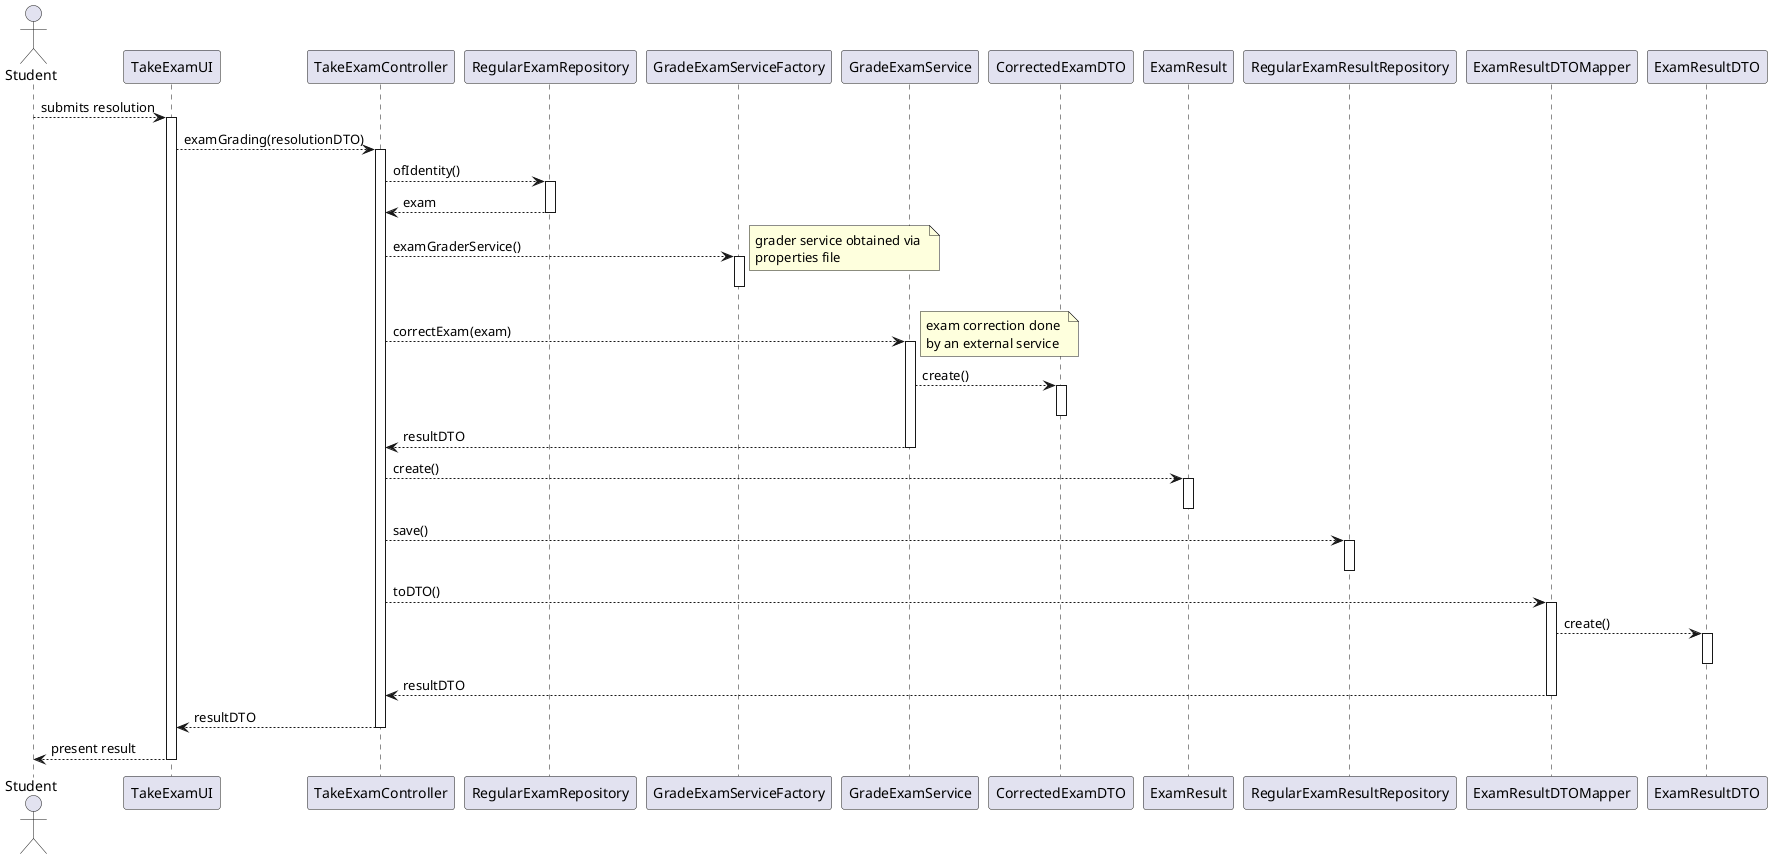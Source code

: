 @startuml
actor Student as student
participant TakeExamUI as ui
participant TakeExamController as ctrl

participant RegularExamRepository as exam_repo

participant GradeExamServiceFactory as grader_factory
participant GradeExamService as grader_svc

participant CorrectedExamDTO as corrected_dto

participant ExamResult as result

participant RegularExamResultRepository as result_repo

participant ExamResultDTOMapper as result_mapper
participant ExamResultDTO as result_dto

student --> ui : submits resolution
activate ui
    ui --> ctrl : examGrading(resolutionDTO)
    activate ctrl
        ctrl --> exam_repo : ofIdentity()
        activate exam_repo
            exam_repo --> ctrl : exam
        deactivate exam_repo

        ctrl --> grader_factory : examGraderService()
        activate grader_factory
            note right: grader service obtained via \nproperties file
        deactivate grader_factory

        ctrl --> grader_svc : correctExam(exam)
        activate grader_svc
            note right: exam correction done \nby an external service
            grader_svc --> corrected_dto : create()
            activate corrected_dto
            deactivate corrected_dto
            grader_svc --> ctrl : resultDTO
        deactivate grader_svc

        ctrl --> result : create()
        activate result
        deactivate result

        ctrl --> result_repo : save()
        activate result_repo
        deactivate result_repo

        ctrl --> result_mapper : toDTO()
        activate result_mapper
            result_mapper --> result_dto : create()
            activate result_dto
            deactivate result_dto
            result_mapper --> ctrl : resultDTO
        deactivate result_mapper

        ctrl --> ui : resultDTO
    deactivate ctrl
    ui --> student : present result
deactivate ui
@enduml